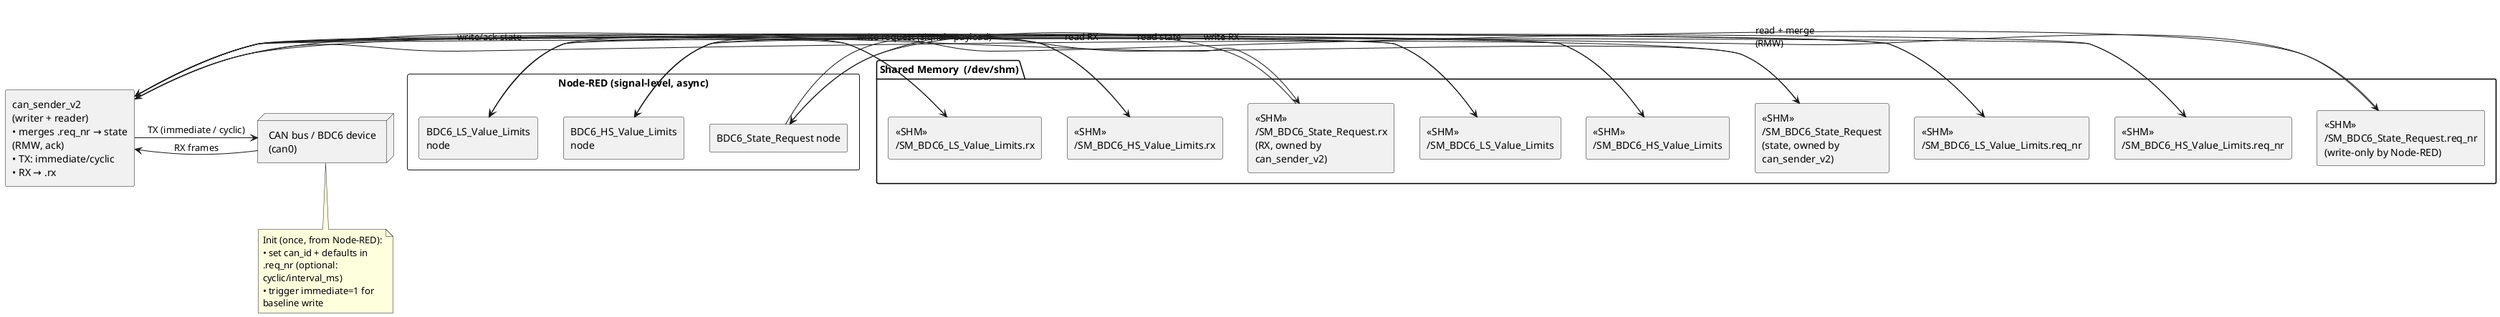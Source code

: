 @startuml
skinparam componentStyle rectangle
skinparam shadowing false
skinparam defaultTextAlignment left
skinparam wrapWidth 180
hide stereotype

rectangle "Node-RED (signal-level, async)" as NR {
  component "BDC6_State_Request node" as NR_SR
  component "BDC6_HS_Value_Limits node" as NR_HS
  component "BDC6_LS_Value_Limits node" as NR_LS
}

package "Shared Memory  (/dev/shm)" as SHM {
  rectangle "<<SHM>> /SM_BDC6_State_Request.req_nr\n(write-only by Node-RED)" as SHM_SR_REQ
  rectangle "<<SHM>> /SM_BDC6_State_Request\n(state, owned by can_sender_v2)" as SHM_SR_STATE
  rectangle "<<SHM>> /SM_BDC6_State_Request.rx\n(RX, owned by can_sender_v2)" as SHM_SR_RX

  rectangle "<<SHM>> /SM_BDC6_HS_Value_Limits.req_nr" as SHM_HS_REQ
  rectangle "<<SHM>> /SM_BDC6_HS_Value_Limits" as SHM_HS_STATE
  rectangle "<<SHM>> /SM_BDC6_HS_Value_Limits.rx" as SHM_HS_RX

  rectangle "<<SHM>> /SM_BDC6_LS_Value_Limits.req_nr" as SHM_LS_REQ
  rectangle "<<SHM>> /SM_BDC6_LS_Value_Limits" as SHM_LS_STATE
  rectangle "<<SHM>> /SM_BDC6_LS_Value_Limits.rx" as SHM_LS_RX
}

component "can_sender_v2\n(writer + reader)\n• merges .req_nr → state (RMW, ack)\n• TX: immediate/cyclic\n• RX → .rx" as SND

node "CAN bus / BDC6 device\n(can0)" as CAN

' Node-RED writes requests (async)
NR_SR -right-> SHM_SR_REQ : write request (signal→payload)
NR_HS -right-> SHM_HS_REQ
NR_LS -right-> SHM_LS_REQ

' can_sender_v2 reads req_nr, writes state, TX to CAN
SHM_SR_REQ -right-> SND : read + merge\n(RMW)
SHM_HS_REQ -right-> SND
SHM_LS_REQ -right-> SND

SND -left-> SHM_SR_STATE : write/ack state
SND -left-> SHM_HS_STATE
SND -left-> SHM_LS_STATE

SND -right-> CAN : TX (immediate / cyclic)

' CAN RX back to SHM
CAN -left-> SND : RX frames
SND -left-> SHM_SR_RX : write RX
SND -left-> SHM_HS_RX
SND -left-> SHM_LS_RX

' Node-RED reads state/RX asynchronously
SHM_SR_STATE -left-> NR_SR : read state
SHM_SR_RX    -left-> NR_SR : read RX

SHM_HS_STATE -left-> NR_HS
SHM_HS_RX    -left-> NR_HS

SHM_LS_STATE -left-> NR_LS
SHM_LS_RX    -left-> NR_LS

note bottom
Init (once, from Node-RED):
• set can_id + defaults in .req_nr (optional: cyclic/interval_ms)
• trigger immediate=1 for baseline write
end note

@enduml


